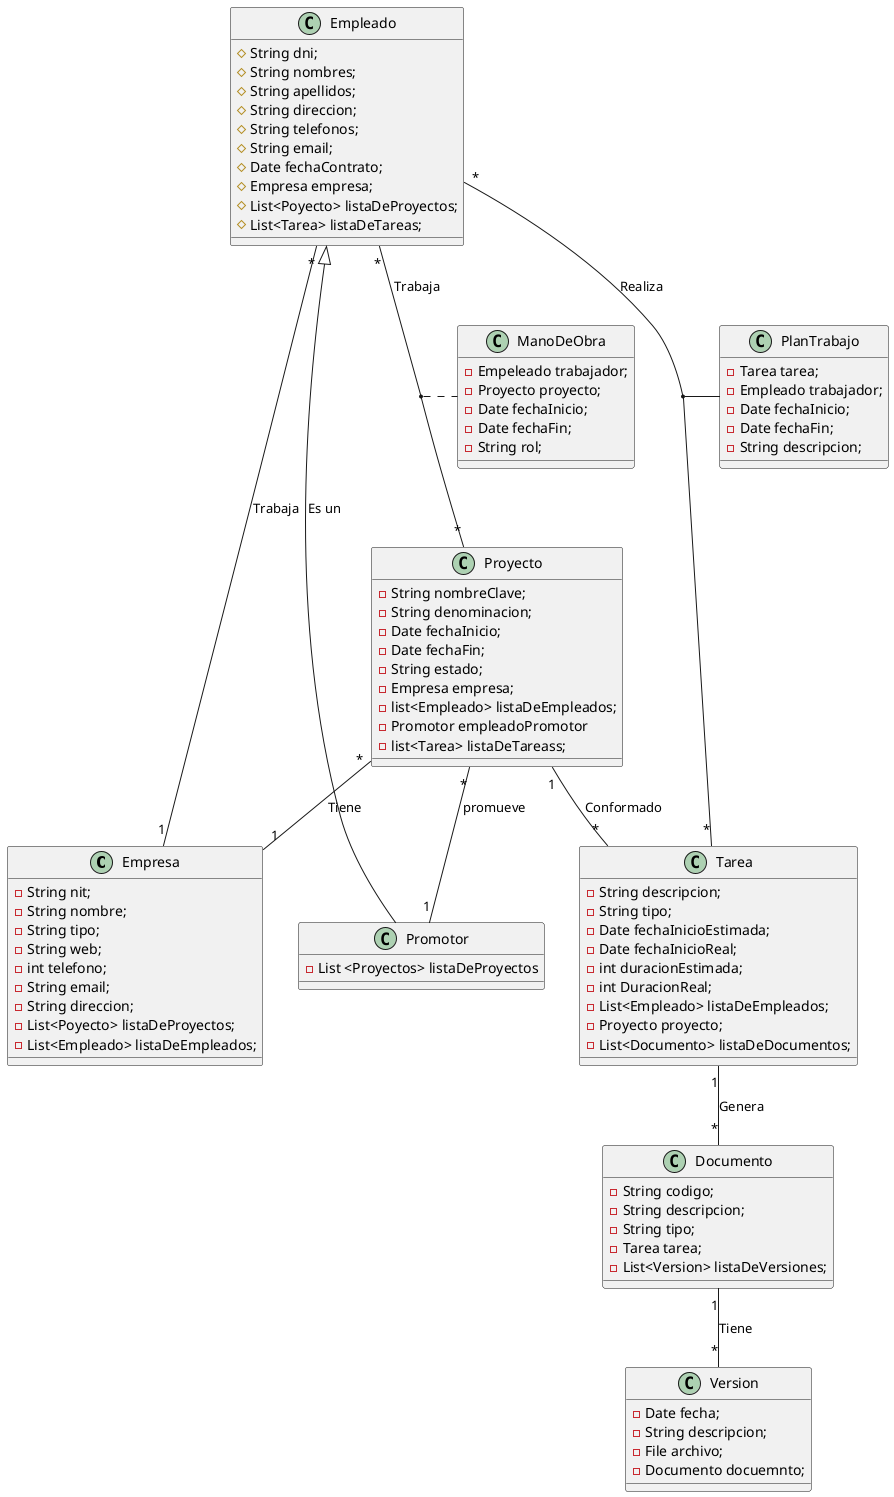 @startuml

class Empresa{

- String nit;
- String nombre;
- String tipo;
- String web;
- int telefono;
- String email;
- String direccion;
- List<Poyecto> listaDeProyectos;
- List<Empleado> listaDeEmpleados;

}

class Proyecto{

- String nombreClave;
- String denominacion;
- Date fechaInicio;
- Date fechaFin;
- String estado;
- Empresa empresa;
- list<Empleado> listaDeEmpleados;
- Promotor empleadoPromotor
- list<Tarea> listaDeTareass;

}

class Empleado{
# String dni;
# String nombres;
# String apellidos;
# String direccion;
# String telefonos;
# String email;
# Date fechaContrato;
# Empresa empresa;
# List<Poyecto> listaDeProyectos;
# List<Tarea> listaDeTareas;

}

class Promotor{

- List <Proyectos> listaDeProyectos

}

class Tarea{

- String descripcion;
- String tipo;
- Date fechaInicioEstimada;
- Date fechaInicioReal;
- int duracionEstimada;
- int DuracionReal;
- List<Empleado> listaDeEmpleados;
- Proyecto proyecto;
- List<Documento> listaDeDocumentos;

}

class Documento{

- String codigo;
- String descripcion;
- String tipo;
- Tarea tarea;
- List<Version> listaDeVersiones;

}

class Version{

- Date fecha;
- String descripcion;
- File archivo;
- Documento docuemnto;

}

class ManoDeObra{

- Empeleado trabajador;
- Proyecto proyecto;
- Date fechaInicio;
- Date fechaFin;
- String rol;

}

class PlanTrabajo{

- Tarea tarea;
- Empleado trabajador;
- Date fechaInicio;
- Date fechaFin;
- String descripcion;

}

Empleado "*" -- "1" Empresa: Trabaja

Empleado <|-- Promotor : Es un

Proyecto "*" -- "1" Empresa :Tiene

Proyecto "*" -- "1" Promotor :promueve

Proyecto "1" -- "*" Tarea : Conformado

Tarea "1" -- "*" Documento : Genera

Documento "1" -- "*" Version : Tiene

Empleado "*" -- "*" Proyecto : Trabaja
(Empleado, Proyecto) .. ManoDeObra

Empleado "*" -- "*" Tarea : Realiza
(Empleado, Tarea) -- PlanTrabajo
 

@enduml